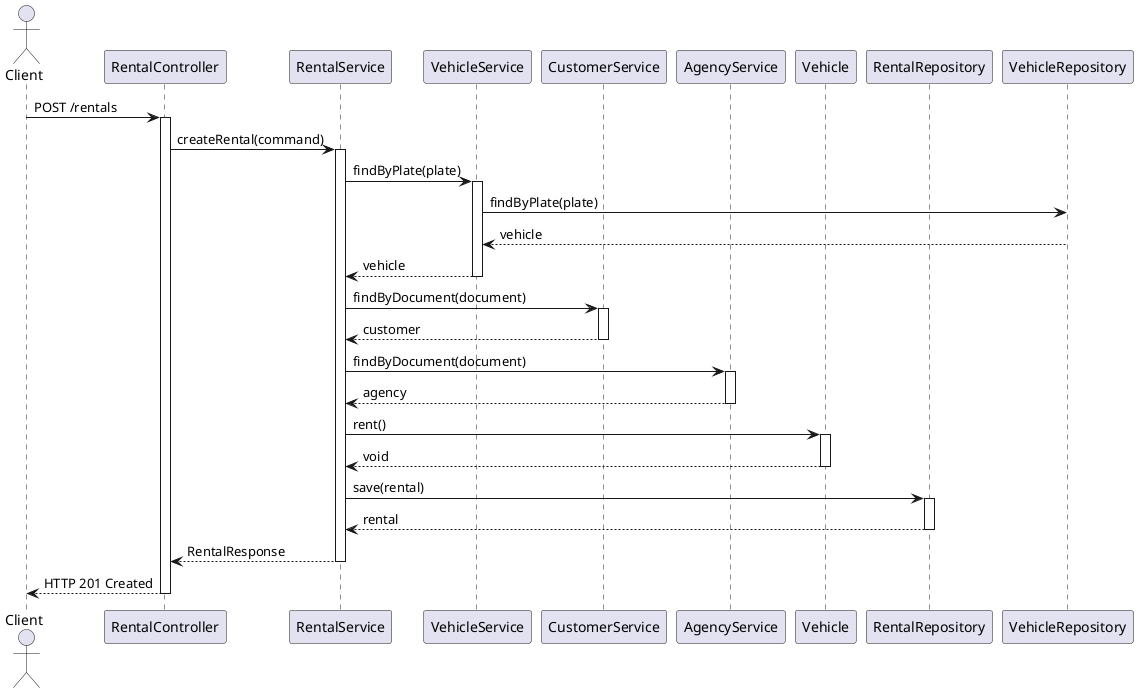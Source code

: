 @startuml Rental Flow

actor Client
participant RentalController
participant RentalService
participant VehicleService
participant CustomerService
participant AgencyService
participant Vehicle
participant RentalRepository
participant VehicleRepository

Client -> RentalController: POST /rentals
activate RentalController

RentalController -> RentalService: createRental(command)
activate RentalService

RentalService -> VehicleService: findByPlate(plate)
activate VehicleService
VehicleService -> VehicleRepository: findByPlate(plate)
VehicleRepository --> VehicleService: vehicle
VehicleService --> RentalService: vehicle
deactivate VehicleService

RentalService -> CustomerService: findByDocument(document)
activate CustomerService
CustomerService --> RentalService: customer
deactivate CustomerService

RentalService -> AgencyService: findByDocument(document)
activate AgencyService
AgencyService --> RentalService: agency
deactivate AgencyService

RentalService -> Vehicle: rent()
activate Vehicle
Vehicle --> RentalService: void
deactivate Vehicle

RentalService -> RentalRepository: save(rental)
activate RentalRepository
RentalRepository --> RentalService: rental
deactivate RentalRepository

RentalService --> RentalController: RentalResponse
deactivate RentalService

RentalController --> Client: HTTP 201 Created
deactivate RentalController

@enduml
